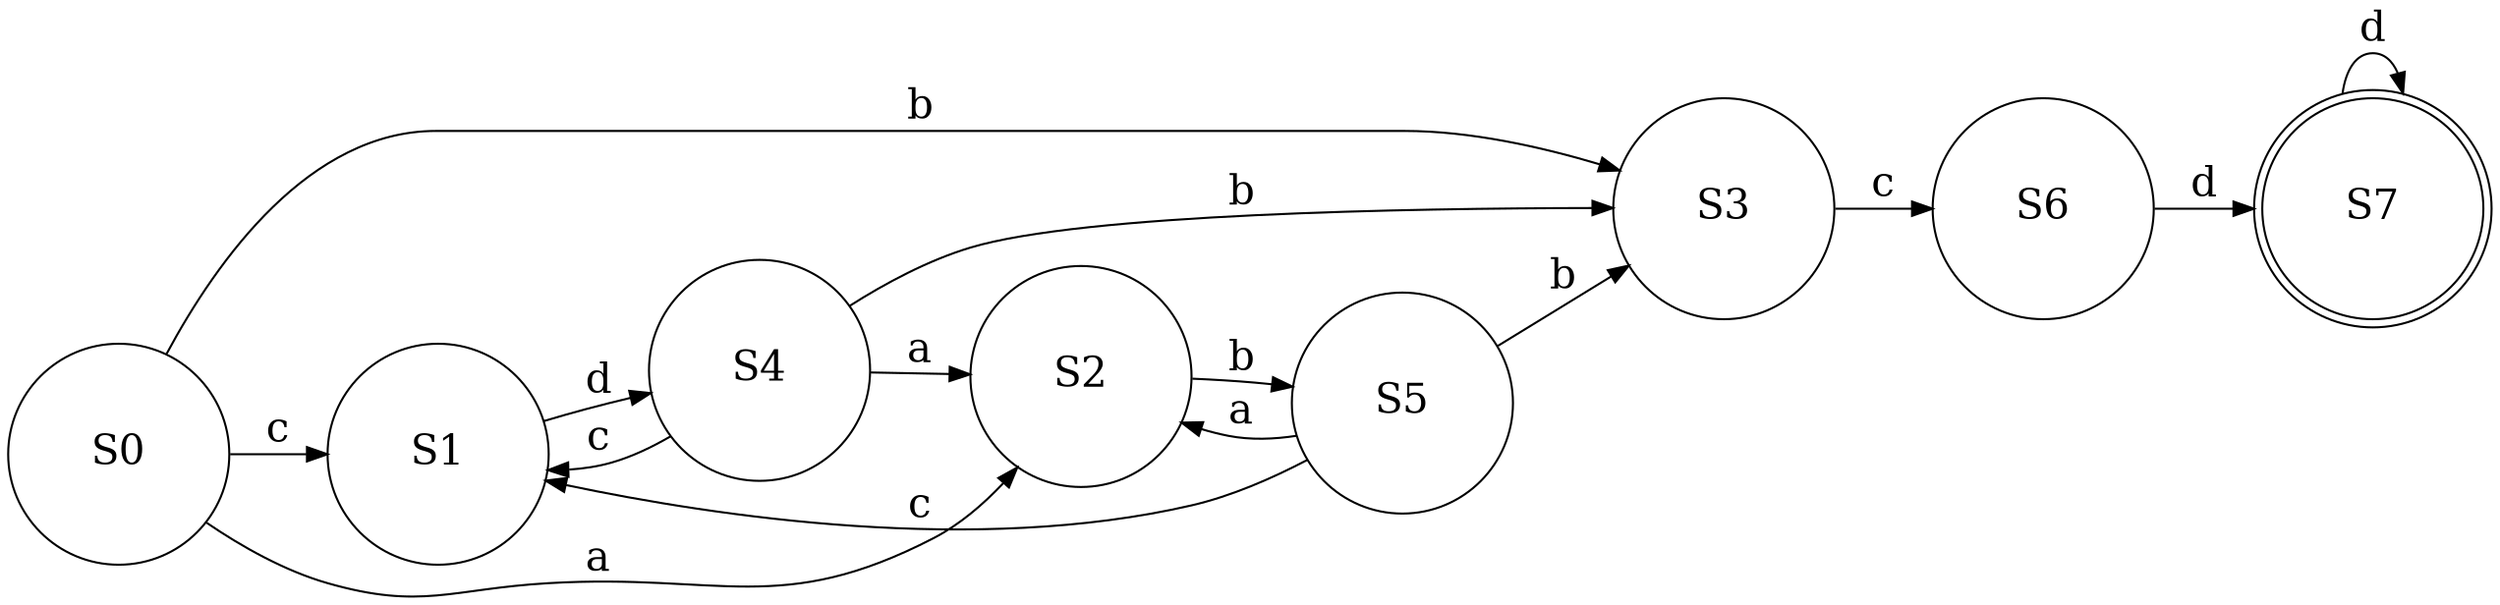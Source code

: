 digraph {
overlap = false;
splines = true;
rankdir = LR;
node [shape=circle, height=0.5, width=1.5, fontsize=20];
edge [fontsize=20];
graph[dpi=75];

"S0" [label="S0"];
"S1" [label="S1"];
"S2" [label="S2"];
"S3" [label="S3"];
"S4" [label="S4"];
"S5" [label="S5"];
"S6" [label="S6"];
"S7" [label="S7", peripheries=2];
"S0" -> "S1"[label="c"];
"S0" -> "S2"[label="a"];
"S0" -> "S3"[label="b"];
"S1" -> "S4"[label="d"];
"S2" -> "S5"[label="b"];
"S3" -> "S6"[label="c"];
"S4" -> "S1"[label="c"];
"S4" -> "S2"[label="a"];
"S4" -> "S3"[label="b"];
"S5" -> "S1"[label="c"];
"S5" -> "S2"[label="a"];
"S5" -> "S3"[label="b"];
"S6" -> "S7"[label="d"];
"S7" -> "S7"[label="d"];
}